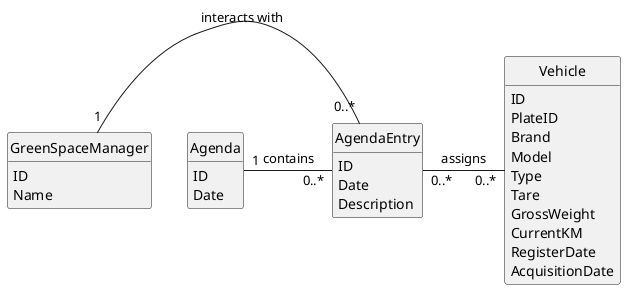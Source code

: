 @startuml
skinparam monochrome true
skinparam packageStyle rectangle
skinparam shadowing false
skinparam classAttributeIconSize 0

hide circle
hide methods

class GreenSpaceManager {
    ID
    Name
}

class Agenda {
    ID
    Date
}

class AgendaEntry {
    ID
    Date
    Description
}

class Vehicle {
    ID
    PlateID
    Brand
    Model
    Type
    Tare
    GrossWeight
    CurrentKM
    RegisterDate
    AcquisitionDate
}

GreenSpaceManager "1" - "0..*" AgendaEntry : "interacts with"
Agenda "1" - "0..*" AgendaEntry : "contains"
AgendaEntry "0..*" - "0..*" Vehicle : "assigns"

@enduml